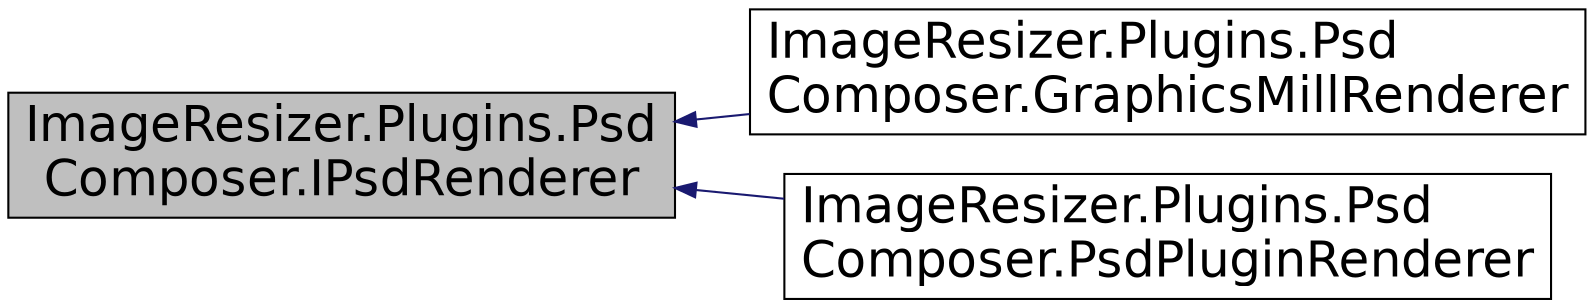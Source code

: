 digraph "ImageResizer.Plugins.PsdComposer.IPsdRenderer"
{
  edge [fontname="Helvetica",fontsize="24",labelfontname="Helvetica",labelfontsize="24"];
  node [fontname="Helvetica",fontsize="24",shape=record];
  rankdir="LR";
  Node1 [label="ImageResizer.Plugins.Psd\lComposer.IPsdRenderer",height=0.2,width=0.4,color="black", fillcolor="grey75", style="filled" fontcolor="black"];
  Node1 -> Node2 [dir="back",color="midnightblue",fontsize="24",style="solid",fontname="Helvetica"];
  Node2 [label="ImageResizer.Plugins.Psd\lComposer.GraphicsMillRenderer",height=0.2,width=0.4,color="black", fillcolor="white", style="filled",URL="$class_image_resizer_1_1_plugins_1_1_psd_composer_1_1_graphics_mill_renderer.html",tooltip="An Aurigma.GraphicsMill-based renderer. GraphicsMill was far too limited to do what we needed..."];
  Node1 -> Node3 [dir="back",color="midnightblue",fontsize="24",style="solid",fontname="Helvetica"];
  Node3 [label="ImageResizer.Plugins.Psd\lComposer.PsdPluginRenderer",height=0.2,width=0.4,color="black", fillcolor="white", style="filled",URL="$class_image_resizer_1_1_plugins_1_1_psd_composer_1_1_psd_plugin_renderer.html"];
}
